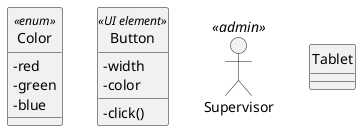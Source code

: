 @startuml
hide circle
skinparam classAttributeIconSize 0
skinparam backgroundcolor transparent
allowmixing
class Color <<enum>> {
    - red
    - green
    - blue
}
class Button <<UI element>> {
    - width
    - color
    - click()
}
actor Supervisor <<admin>>

Color -[hidden]r- Button
Button -[hidden]r- Supervisor
Supervisor -[hidden]r- Tablet
@enduml

